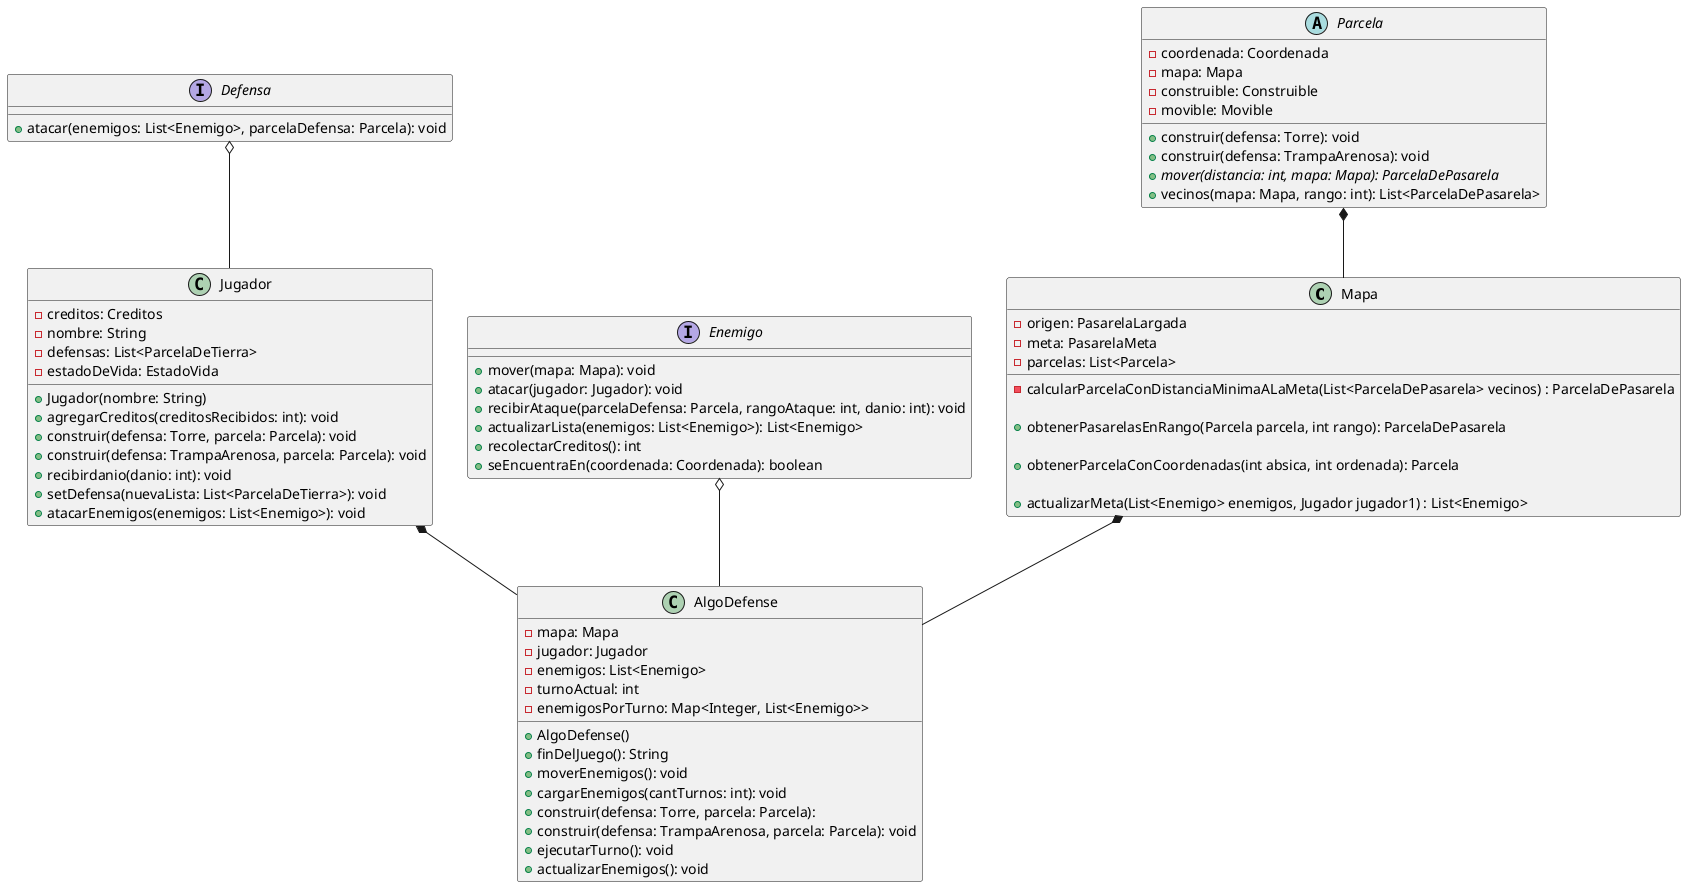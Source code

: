 @startuml

class Mapa {
  - origen: PasarelaLargada
  - meta: PasarelaMeta
  - parcelas: List<Parcela>

  -calcularParcelaConDistanciaMinimaALaMeta(List<ParcelaDePasarela> vecinos) : ParcelaDePasarela

+obtenerPasarelasEnRango(Parcela parcela, int rango): ParcelaDePasarela

+obtenerParcelaConCoordenadas(int absica, int ordenada): Parcela

+actualizarMeta(List<Enemigo> enemigos, Jugador jugador1) : List<Enemigo>

}



abstract class Parcela {
  - coordenada: Coordenada
  - mapa: Mapa
  - construible: Construible
  - movible: Movible

  + construir(defensa: Torre): void
  + construir(defensa: TrampaArenosa): void
  + {abstract} mover(distancia: int, mapa: Mapa): ParcelaDePasarela
  + vecinos(mapa: Mapa, rango: int): List<ParcelaDePasarela>

}




interface Defensa {
  + atacar(enemigos: List<Enemigo>, parcelaDefensa: Parcela): void
}

class Jugador {
  - creditos: Creditos
  - nombre: String
  - defensas: List<ParcelaDeTierra>
  - estadoDeVida: EstadoVida


  + Jugador(nombre: String)
  + agregarCreditos(creditosRecibidos: int): void
  + construir(defensa: Torre, parcela: Parcela): void
  + construir(defensa: TrampaArenosa, parcela: Parcela): void
  + recibirdanio(danio: int): void
  + setDefensa(nuevaLista: List<ParcelaDeTierra>): void
  + atacarEnemigos(enemigos: List<Enemigo>): void

}

interface Enemigo {
  + mover(mapa: Mapa): void
  + atacar(jugador: Jugador): void
  + recibirAtaque(parcelaDefensa: Parcela, rangoAtaque: int, danio: int): void
  + actualizarLista(enemigos: List<Enemigo>): List<Enemigo>
  + recolectarCreditos(): int
  + seEncuentraEn(coordenada: Coordenada): boolean
}

class AlgoDefense {

  - mapa: Mapa
  - jugador: Jugador
  - enemigos: List<Enemigo>
  - turnoActual: int
  - enemigosPorTurno: Map<Integer, List<Enemigo>>



  + AlgoDefense()
  + finDelJuego(): String
  + moverEnemigos(): void
  + cargarEnemigos(cantTurnos: int): void
  + construir(defensa: Torre, parcela: Parcela):
  + construir(defensa: TrampaArenosa, parcela: Parcela): void
  + ejecutarTurno(): void
  + actualizarEnemigos(): void


}

Jugador *--AlgoDefense
Mapa *--AlgoDefense
Parcela *--Mapa
Enemigo o--AlgoDefense
Defensa o--Jugador




@enduml

